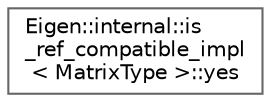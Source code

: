 digraph "类继承关系图"
{
 // LATEX_PDF_SIZE
  bgcolor="transparent";
  edge [fontname=Helvetica,fontsize=10,labelfontname=Helvetica,labelfontsize=10];
  node [fontname=Helvetica,fontsize=10,shape=box,height=0.2,width=0.4];
  rankdir="LR";
  Node0 [id="Node000000",label="Eigen::internal::is\l_ref_compatible_impl\l\< MatrixType \>::yes",height=0.2,width=0.4,color="grey40", fillcolor="white", style="filled",URL="$struct_eigen_1_1internal_1_1is__ref__compatible__impl_1_1yes.html",tooltip=" "];
}
